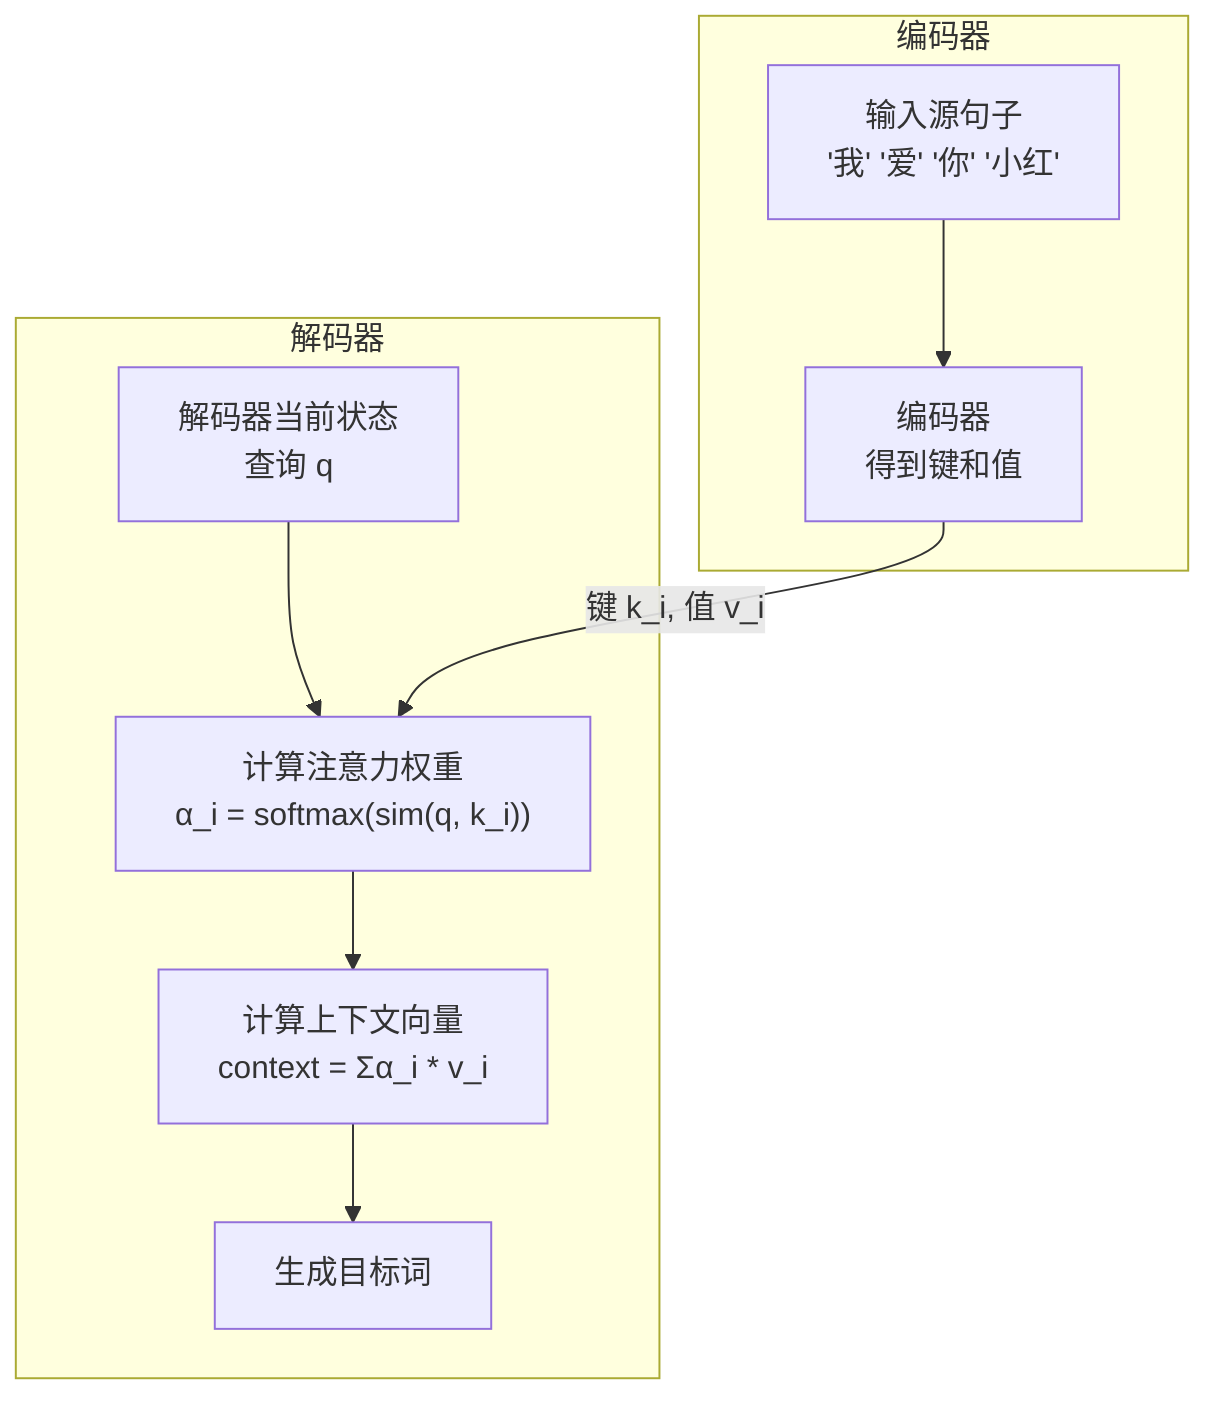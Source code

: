 flowchart TD
    subgraph 编码器
        A["输入源句子<br>'我' '爱' '你' '小红'"] --> B["编码器<br>得到键和值"]
    end
    subgraph 解码器
        C["解码器当前状态<br>查询 q"] --> D["计算注意力权重<br>α_i = softmax(sim(q, k_i))"]
        D --> E["计算上下文向量<br>context = Σα_i * v_i"]
        E --> F["生成目标词"]
    end
    B -->|键 k_i, 值 v_i| D